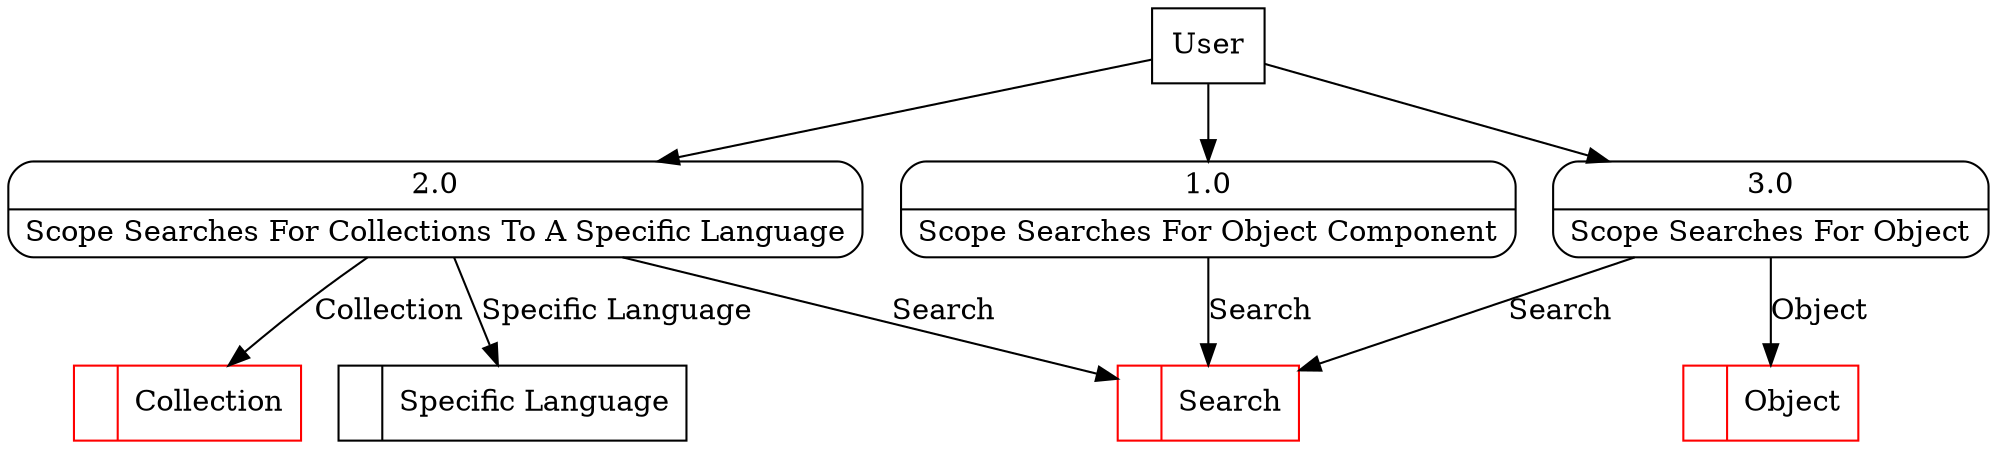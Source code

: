 digraph dfd2{ 
node[shape=record]
200 [label="<f0>  |<f1> Collection " color=red];
201 [label="<f0>  |<f1> Specific Language " ];
202 [label="<f0>  |<f1> Search " color=red];
203 [label="<f0>  |<f1> Object " color=red];
204 [label="User" shape=box];
205 [label="{<f0> 1.0|<f1> Scope Searches For Object Component }" shape=Mrecord];
206 [label="{<f0> 2.0|<f1> Scope Searches For Collections To A Specific Language }" shape=Mrecord];
207 [label="{<f0> 3.0|<f1> Scope Searches For Object }" shape=Mrecord];
204 -> 205
204 -> 206
204 -> 207
205 -> 202 [label="Search"]
206 -> 202 [label="Search"]
206 -> 200 [label="Collection"]
206 -> 201 [label="Specific Language"]
207 -> 203 [label="Object"]
207 -> 202 [label="Search"]
}
